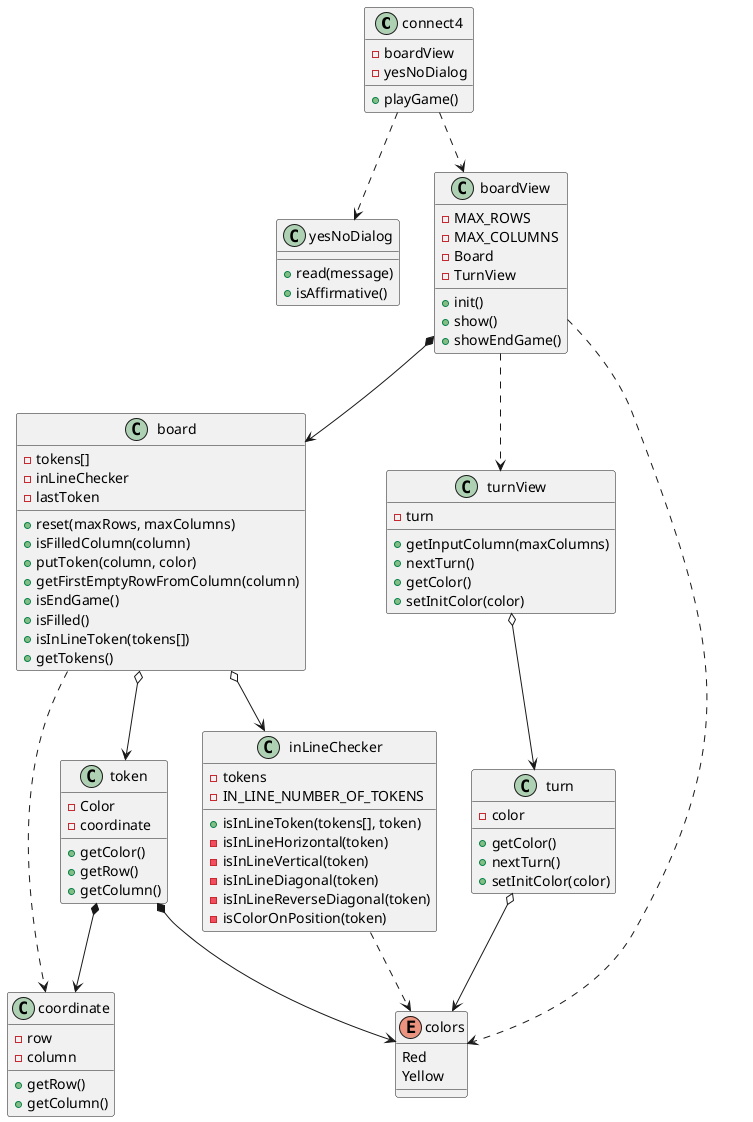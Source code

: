 @startuml

class connect4{
    - boardView
    - yesNoDialog
    + playGame()
}
class yesNoDialog{
    + read(message)
    + isAffirmative()
}
class board{
    - tokens[]
    - inLineChecker
    - lastToken
    + reset(maxRows, maxColumns)
    + isFilledColumn(column)
    + putToken(column, color)
    + getFirstEmptyRowFromColumn(column)
    + isEndGame()
    + isFilled()
    + isInLineToken(tokens[])
    + getTokens()
}
class boardView{
    - MAX_ROWS
    - MAX_COLUMNS
    - Board
    - TurnView
    + init()
    + show()
    + showEndGame()
}
class inLineChecker{
    - tokens
    - IN_LINE_NUMBER_OF_TOKENS
    + isInLineToken(tokens[], token)
    - isInLineHorizontal(token)
    - isInLineVertical(token)
    - isInLineDiagonal(token)
    - isInLineReverseDiagonal(token)
    - isColorOnPosition(token)
}

class token{
    - Color
    - coordinate
    + getColor()
    + getRow()
    + getColumn()
}

class coordinate {
    - row 
    - column
    + getRow()
    + getColumn()
}

class turnView{
    - turn
    + getInputColumn(maxColumns)
    + nextTurn()
    + getColor()
    + setInitColor(color)
}

class turn{
    - color
    + getColor()
    + nextTurn()
    + setInitColor(color)
}

enum colors{
Red
Yellow
}

connect4 ..> boardView
connect4 ..> yesNoDialog
boardView *--> board
boardView ..> turnView
boardView ..> colors
turnView o--> turn
board o--> token
board o--> inLineChecker
board ..> coordinate
inLineChecker ..> colors
turn o--> colors
token *--> colors
token *--> coordinate
@enduml